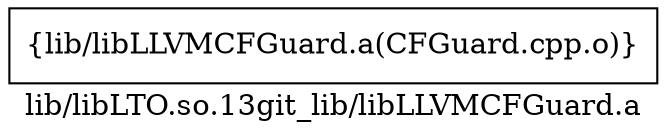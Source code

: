 digraph "lib/libLTO.so.13git_lib/libLLVMCFGuard.a" {
	label="lib/libLTO.so.13git_lib/libLLVMCFGuard.a";
	rankdir=LR;

	Node0x55cc82032b98 [shape=record,shape=box,group=0,label="{lib/libLLVMCFGuard.a(CFGuard.cpp.o)}"];
}
